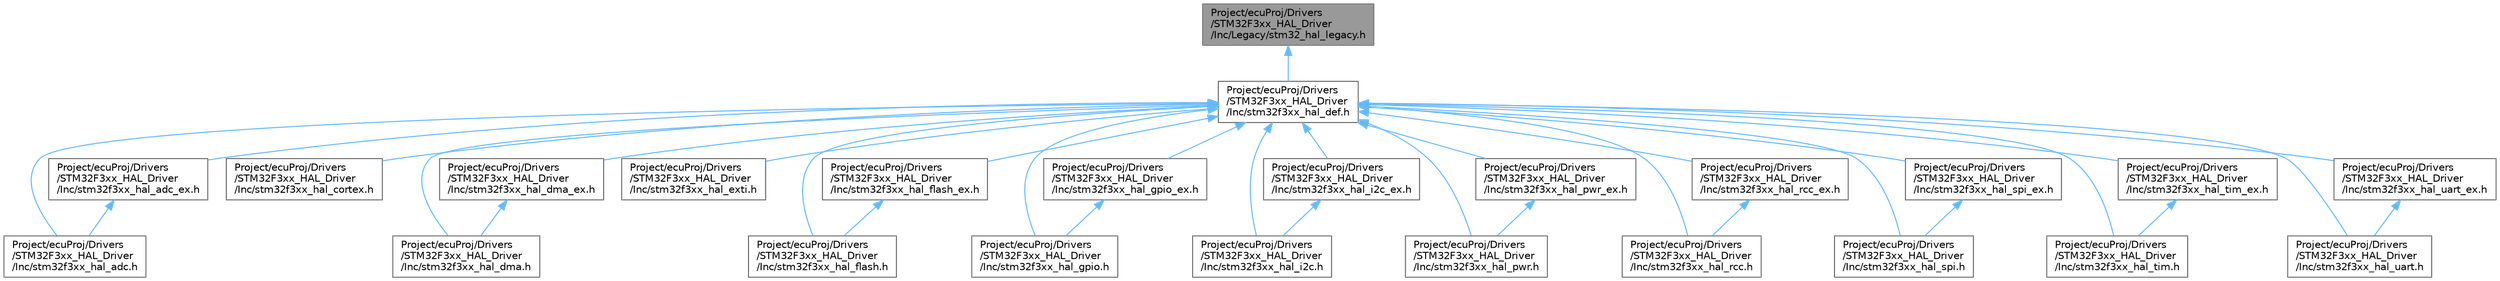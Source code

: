digraph "Project/ecuProj/Drivers/STM32F3xx_HAL_Driver/Inc/Legacy/stm32_hal_legacy.h"
{
 // LATEX_PDF_SIZE
  bgcolor="transparent";
  edge [fontname=Helvetica,fontsize=10,labelfontname=Helvetica,labelfontsize=10];
  node [fontname=Helvetica,fontsize=10,shape=box,height=0.2,width=0.4];
  Node1 [id="Node000001",label="Project/ecuProj/Drivers\l/STM32F3xx_HAL_Driver\l/Inc/Legacy/stm32_hal_legacy.h",height=0.2,width=0.4,color="gray40", fillcolor="grey60", style="filled", fontcolor="black",tooltip="This file contains aliases definition for the STM32Cube HAL constants macros and functions maintained..."];
  Node1 -> Node2 [id="edge1_Node000001_Node000002",dir="back",color="steelblue1",style="solid",tooltip=" "];
  Node2 [id="Node000002",label="Project/ecuProj/Drivers\l/STM32F3xx_HAL_Driver\l/Inc/stm32f3xx_hal_def.h",height=0.2,width=0.4,color="grey40", fillcolor="white", style="filled",URL="$ecu_proj_2_drivers_2_s_t_m32_f3xx___h_a_l___driver_2_inc_2stm32f3xx__hal__def_8h.html",tooltip="This file contains HAL common defines, enumeration, macros and structures definitions."];
  Node2 -> Node3 [id="edge2_Node000002_Node000003",dir="back",color="steelblue1",style="solid",tooltip=" "];
  Node3 [id="Node000003",label="Project/ecuProj/Drivers\l/STM32F3xx_HAL_Driver\l/Inc/stm32f3xx_hal_adc.h",height=0.2,width=0.4,color="grey40", fillcolor="white", style="filled",URL="$ecu_proj_2_drivers_2_s_t_m32_f3xx___h_a_l___driver_2_inc_2stm32f3xx__hal__adc_8h.html",tooltip="Header file containing functions prototypes of ADC HAL library."];
  Node2 -> Node4 [id="edge3_Node000002_Node000004",dir="back",color="steelblue1",style="solid",tooltip=" "];
  Node4 [id="Node000004",label="Project/ecuProj/Drivers\l/STM32F3xx_HAL_Driver\l/Inc/stm32f3xx_hal_adc_ex.h",height=0.2,width=0.4,color="grey40", fillcolor="white", style="filled",URL="$ecu_proj_2_drivers_2_s_t_m32_f3xx___h_a_l___driver_2_inc_2stm32f3xx__hal__adc__ex_8h.html",tooltip="Header file containing functions prototypes of ADC HAL library."];
  Node4 -> Node3 [id="edge4_Node000004_Node000003",dir="back",color="steelblue1",style="solid",tooltip=" "];
  Node2 -> Node5 [id="edge5_Node000002_Node000005",dir="back",color="steelblue1",style="solid",tooltip=" "];
  Node5 [id="Node000005",label="Project/ecuProj/Drivers\l/STM32F3xx_HAL_Driver\l/Inc/stm32f3xx_hal_cortex.h",height=0.2,width=0.4,color="grey40", fillcolor="white", style="filled",URL="$ecu_proj_2_drivers_2_s_t_m32_f3xx___h_a_l___driver_2_inc_2stm32f3xx__hal__cortex_8h.html",tooltip="Header file of CORTEX HAL module."];
  Node2 -> Node6 [id="edge6_Node000002_Node000006",dir="back",color="steelblue1",style="solid",tooltip=" "];
  Node6 [id="Node000006",label="Project/ecuProj/Drivers\l/STM32F3xx_HAL_Driver\l/Inc/stm32f3xx_hal_dma.h",height=0.2,width=0.4,color="grey40", fillcolor="white", style="filled",URL="$ecu_proj_2_drivers_2_s_t_m32_f3xx___h_a_l___driver_2_inc_2stm32f3xx__hal__dma_8h.html",tooltip="Header file of DMA HAL module."];
  Node2 -> Node7 [id="edge7_Node000002_Node000007",dir="back",color="steelblue1",style="solid",tooltip=" "];
  Node7 [id="Node000007",label="Project/ecuProj/Drivers\l/STM32F3xx_HAL_Driver\l/Inc/stm32f3xx_hal_dma_ex.h",height=0.2,width=0.4,color="grey40", fillcolor="white", style="filled",URL="$ecu_proj_2_drivers_2_s_t_m32_f3xx___h_a_l___driver_2_inc_2stm32f3xx__hal__dma__ex_8h.html",tooltip="Header file of DMA HAL extension module."];
  Node7 -> Node6 [id="edge8_Node000007_Node000006",dir="back",color="steelblue1",style="solid",tooltip=" "];
  Node2 -> Node8 [id="edge9_Node000002_Node000008",dir="back",color="steelblue1",style="solid",tooltip=" "];
  Node8 [id="Node000008",label="Project/ecuProj/Drivers\l/STM32F3xx_HAL_Driver\l/Inc/stm32f3xx_hal_exti.h",height=0.2,width=0.4,color="grey40", fillcolor="white", style="filled",URL="$ecu_proj_2_drivers_2_s_t_m32_f3xx___h_a_l___driver_2_inc_2stm32f3xx__hal__exti_8h.html",tooltip="Header file of EXTI HAL module."];
  Node2 -> Node9 [id="edge10_Node000002_Node000009",dir="back",color="steelblue1",style="solid",tooltip=" "];
  Node9 [id="Node000009",label="Project/ecuProj/Drivers\l/STM32F3xx_HAL_Driver\l/Inc/stm32f3xx_hal_flash.h",height=0.2,width=0.4,color="grey40", fillcolor="white", style="filled",URL="$ecu_proj_2_drivers_2_s_t_m32_f3xx___h_a_l___driver_2_inc_2stm32f3xx__hal__flash_8h.html",tooltip="Header file of Flash HAL module."];
  Node2 -> Node10 [id="edge11_Node000002_Node000010",dir="back",color="steelblue1",style="solid",tooltip=" "];
  Node10 [id="Node000010",label="Project/ecuProj/Drivers\l/STM32F3xx_HAL_Driver\l/Inc/stm32f3xx_hal_flash_ex.h",height=0.2,width=0.4,color="grey40", fillcolor="white", style="filled",URL="$ecu_proj_2_drivers_2_s_t_m32_f3xx___h_a_l___driver_2_inc_2stm32f3xx__hal__flash__ex_8h.html",tooltip="Header file of Flash HAL Extended module."];
  Node10 -> Node9 [id="edge12_Node000010_Node000009",dir="back",color="steelblue1",style="solid",tooltip=" "];
  Node2 -> Node11 [id="edge13_Node000002_Node000011",dir="back",color="steelblue1",style="solid",tooltip=" "];
  Node11 [id="Node000011",label="Project/ecuProj/Drivers\l/STM32F3xx_HAL_Driver\l/Inc/stm32f3xx_hal_gpio.h",height=0.2,width=0.4,color="grey40", fillcolor="white", style="filled",URL="$ecu_proj_2_drivers_2_s_t_m32_f3xx___h_a_l___driver_2_inc_2stm32f3xx__hal__gpio_8h.html",tooltip="Header file of GPIO HAL module."];
  Node2 -> Node12 [id="edge14_Node000002_Node000012",dir="back",color="steelblue1",style="solid",tooltip=" "];
  Node12 [id="Node000012",label="Project/ecuProj/Drivers\l/STM32F3xx_HAL_Driver\l/Inc/stm32f3xx_hal_gpio_ex.h",height=0.2,width=0.4,color="grey40", fillcolor="white", style="filled",URL="$ecu_proj_2_drivers_2_s_t_m32_f3xx___h_a_l___driver_2_inc_2stm32f3xx__hal__gpio__ex_8h.html",tooltip="Header file of GPIO HAL Extended module."];
  Node12 -> Node11 [id="edge15_Node000012_Node000011",dir="back",color="steelblue1",style="solid",tooltip=" "];
  Node2 -> Node13 [id="edge16_Node000002_Node000013",dir="back",color="steelblue1",style="solid",tooltip=" "];
  Node13 [id="Node000013",label="Project/ecuProj/Drivers\l/STM32F3xx_HAL_Driver\l/Inc/stm32f3xx_hal_i2c.h",height=0.2,width=0.4,color="grey40", fillcolor="white", style="filled",URL="$ecu_proj_2_drivers_2_s_t_m32_f3xx___h_a_l___driver_2_inc_2stm32f3xx__hal__i2c_8h.html",tooltip="Header file of I2C HAL module."];
  Node2 -> Node14 [id="edge17_Node000002_Node000014",dir="back",color="steelblue1",style="solid",tooltip=" "];
  Node14 [id="Node000014",label="Project/ecuProj/Drivers\l/STM32F3xx_HAL_Driver\l/Inc/stm32f3xx_hal_i2c_ex.h",height=0.2,width=0.4,color="grey40", fillcolor="white", style="filled",URL="$ecu_proj_2_drivers_2_s_t_m32_f3xx___h_a_l___driver_2_inc_2stm32f3xx__hal__i2c__ex_8h.html",tooltip="Header file of I2C HAL Extended module."];
  Node14 -> Node13 [id="edge18_Node000014_Node000013",dir="back",color="steelblue1",style="solid",tooltip=" "];
  Node2 -> Node15 [id="edge19_Node000002_Node000015",dir="back",color="steelblue1",style="solid",tooltip=" "];
  Node15 [id="Node000015",label="Project/ecuProj/Drivers\l/STM32F3xx_HAL_Driver\l/Inc/stm32f3xx_hal_pwr.h",height=0.2,width=0.4,color="grey40", fillcolor="white", style="filled",URL="$ecu_proj_2_drivers_2_s_t_m32_f3xx___h_a_l___driver_2_inc_2stm32f3xx__hal__pwr_8h.html",tooltip="Header file of PWR HAL module."];
  Node2 -> Node16 [id="edge20_Node000002_Node000016",dir="back",color="steelblue1",style="solid",tooltip=" "];
  Node16 [id="Node000016",label="Project/ecuProj/Drivers\l/STM32F3xx_HAL_Driver\l/Inc/stm32f3xx_hal_pwr_ex.h",height=0.2,width=0.4,color="grey40", fillcolor="white", style="filled",URL="$ecu_proj_2_drivers_2_s_t_m32_f3xx___h_a_l___driver_2_inc_2stm32f3xx__hal__pwr__ex_8h.html",tooltip="Header file of PWR HAL Extended module."];
  Node16 -> Node15 [id="edge21_Node000016_Node000015",dir="back",color="steelblue1",style="solid",tooltip=" "];
  Node2 -> Node17 [id="edge22_Node000002_Node000017",dir="back",color="steelblue1",style="solid",tooltip=" "];
  Node17 [id="Node000017",label="Project/ecuProj/Drivers\l/STM32F3xx_HAL_Driver\l/Inc/stm32f3xx_hal_rcc.h",height=0.2,width=0.4,color="grey40", fillcolor="white", style="filled",URL="$ecu_proj_2_drivers_2_s_t_m32_f3xx___h_a_l___driver_2_inc_2stm32f3xx__hal__rcc_8h.html",tooltip="Header file of RCC HAL module."];
  Node2 -> Node18 [id="edge23_Node000002_Node000018",dir="back",color="steelblue1",style="solid",tooltip=" "];
  Node18 [id="Node000018",label="Project/ecuProj/Drivers\l/STM32F3xx_HAL_Driver\l/Inc/stm32f3xx_hal_rcc_ex.h",height=0.2,width=0.4,color="grey40", fillcolor="white", style="filled",URL="$ecu_proj_2_drivers_2_s_t_m32_f3xx___h_a_l___driver_2_inc_2stm32f3xx__hal__rcc__ex_8h.html",tooltip="Header file of RCC HAL Extension module."];
  Node18 -> Node17 [id="edge24_Node000018_Node000017",dir="back",color="steelblue1",style="solid",tooltip=" "];
  Node2 -> Node19 [id="edge25_Node000002_Node000019",dir="back",color="steelblue1",style="solid",tooltip=" "];
  Node19 [id="Node000019",label="Project/ecuProj/Drivers\l/STM32F3xx_HAL_Driver\l/Inc/stm32f3xx_hal_spi.h",height=0.2,width=0.4,color="grey40", fillcolor="white", style="filled",URL="$ecu_proj_2_drivers_2_s_t_m32_f3xx___h_a_l___driver_2_inc_2stm32f3xx__hal__spi_8h.html",tooltip="Header file of SPI HAL module."];
  Node2 -> Node20 [id="edge26_Node000002_Node000020",dir="back",color="steelblue1",style="solid",tooltip=" "];
  Node20 [id="Node000020",label="Project/ecuProj/Drivers\l/STM32F3xx_HAL_Driver\l/Inc/stm32f3xx_hal_spi_ex.h",height=0.2,width=0.4,color="grey40", fillcolor="white", style="filled",URL="$ecu_proj_2_drivers_2_s_t_m32_f3xx___h_a_l___driver_2_inc_2stm32f3xx__hal__spi__ex_8h.html",tooltip="Header file of SPI HAL Extended module."];
  Node20 -> Node19 [id="edge27_Node000020_Node000019",dir="back",color="steelblue1",style="solid",tooltip=" "];
  Node2 -> Node21 [id="edge28_Node000002_Node000021",dir="back",color="steelblue1",style="solid",tooltip=" "];
  Node21 [id="Node000021",label="Project/ecuProj/Drivers\l/STM32F3xx_HAL_Driver\l/Inc/stm32f3xx_hal_tim.h",height=0.2,width=0.4,color="grey40", fillcolor="white", style="filled",URL="$ecu_proj_2_drivers_2_s_t_m32_f3xx___h_a_l___driver_2_inc_2stm32f3xx__hal__tim_8h.html",tooltip="Header file of TIM HAL module."];
  Node2 -> Node22 [id="edge29_Node000002_Node000022",dir="back",color="steelblue1",style="solid",tooltip=" "];
  Node22 [id="Node000022",label="Project/ecuProj/Drivers\l/STM32F3xx_HAL_Driver\l/Inc/stm32f3xx_hal_tim_ex.h",height=0.2,width=0.4,color="grey40", fillcolor="white", style="filled",URL="$ecu_proj_2_drivers_2_s_t_m32_f3xx___h_a_l___driver_2_inc_2stm32f3xx__hal__tim__ex_8h.html",tooltip="Header file of TIM HAL Extended module."];
  Node22 -> Node21 [id="edge30_Node000022_Node000021",dir="back",color="steelblue1",style="solid",tooltip=" "];
  Node2 -> Node23 [id="edge31_Node000002_Node000023",dir="back",color="steelblue1",style="solid",tooltip=" "];
  Node23 [id="Node000023",label="Project/ecuProj/Drivers\l/STM32F3xx_HAL_Driver\l/Inc/stm32f3xx_hal_uart.h",height=0.2,width=0.4,color="grey40", fillcolor="white", style="filled",URL="$ecu_proj_2_drivers_2_s_t_m32_f3xx___h_a_l___driver_2_inc_2stm32f3xx__hal__uart_8h.html",tooltip="Header file of UART HAL module."];
  Node2 -> Node24 [id="edge32_Node000002_Node000024",dir="back",color="steelblue1",style="solid",tooltip=" "];
  Node24 [id="Node000024",label="Project/ecuProj/Drivers\l/STM32F3xx_HAL_Driver\l/Inc/stm32f3xx_hal_uart_ex.h",height=0.2,width=0.4,color="grey40", fillcolor="white", style="filled",URL="$ecu_proj_2_drivers_2_s_t_m32_f3xx___h_a_l___driver_2_inc_2stm32f3xx__hal__uart__ex_8h.html",tooltip="Header file of UART HAL Extended module."];
  Node24 -> Node23 [id="edge33_Node000024_Node000023",dir="back",color="steelblue1",style="solid",tooltip=" "];
}
